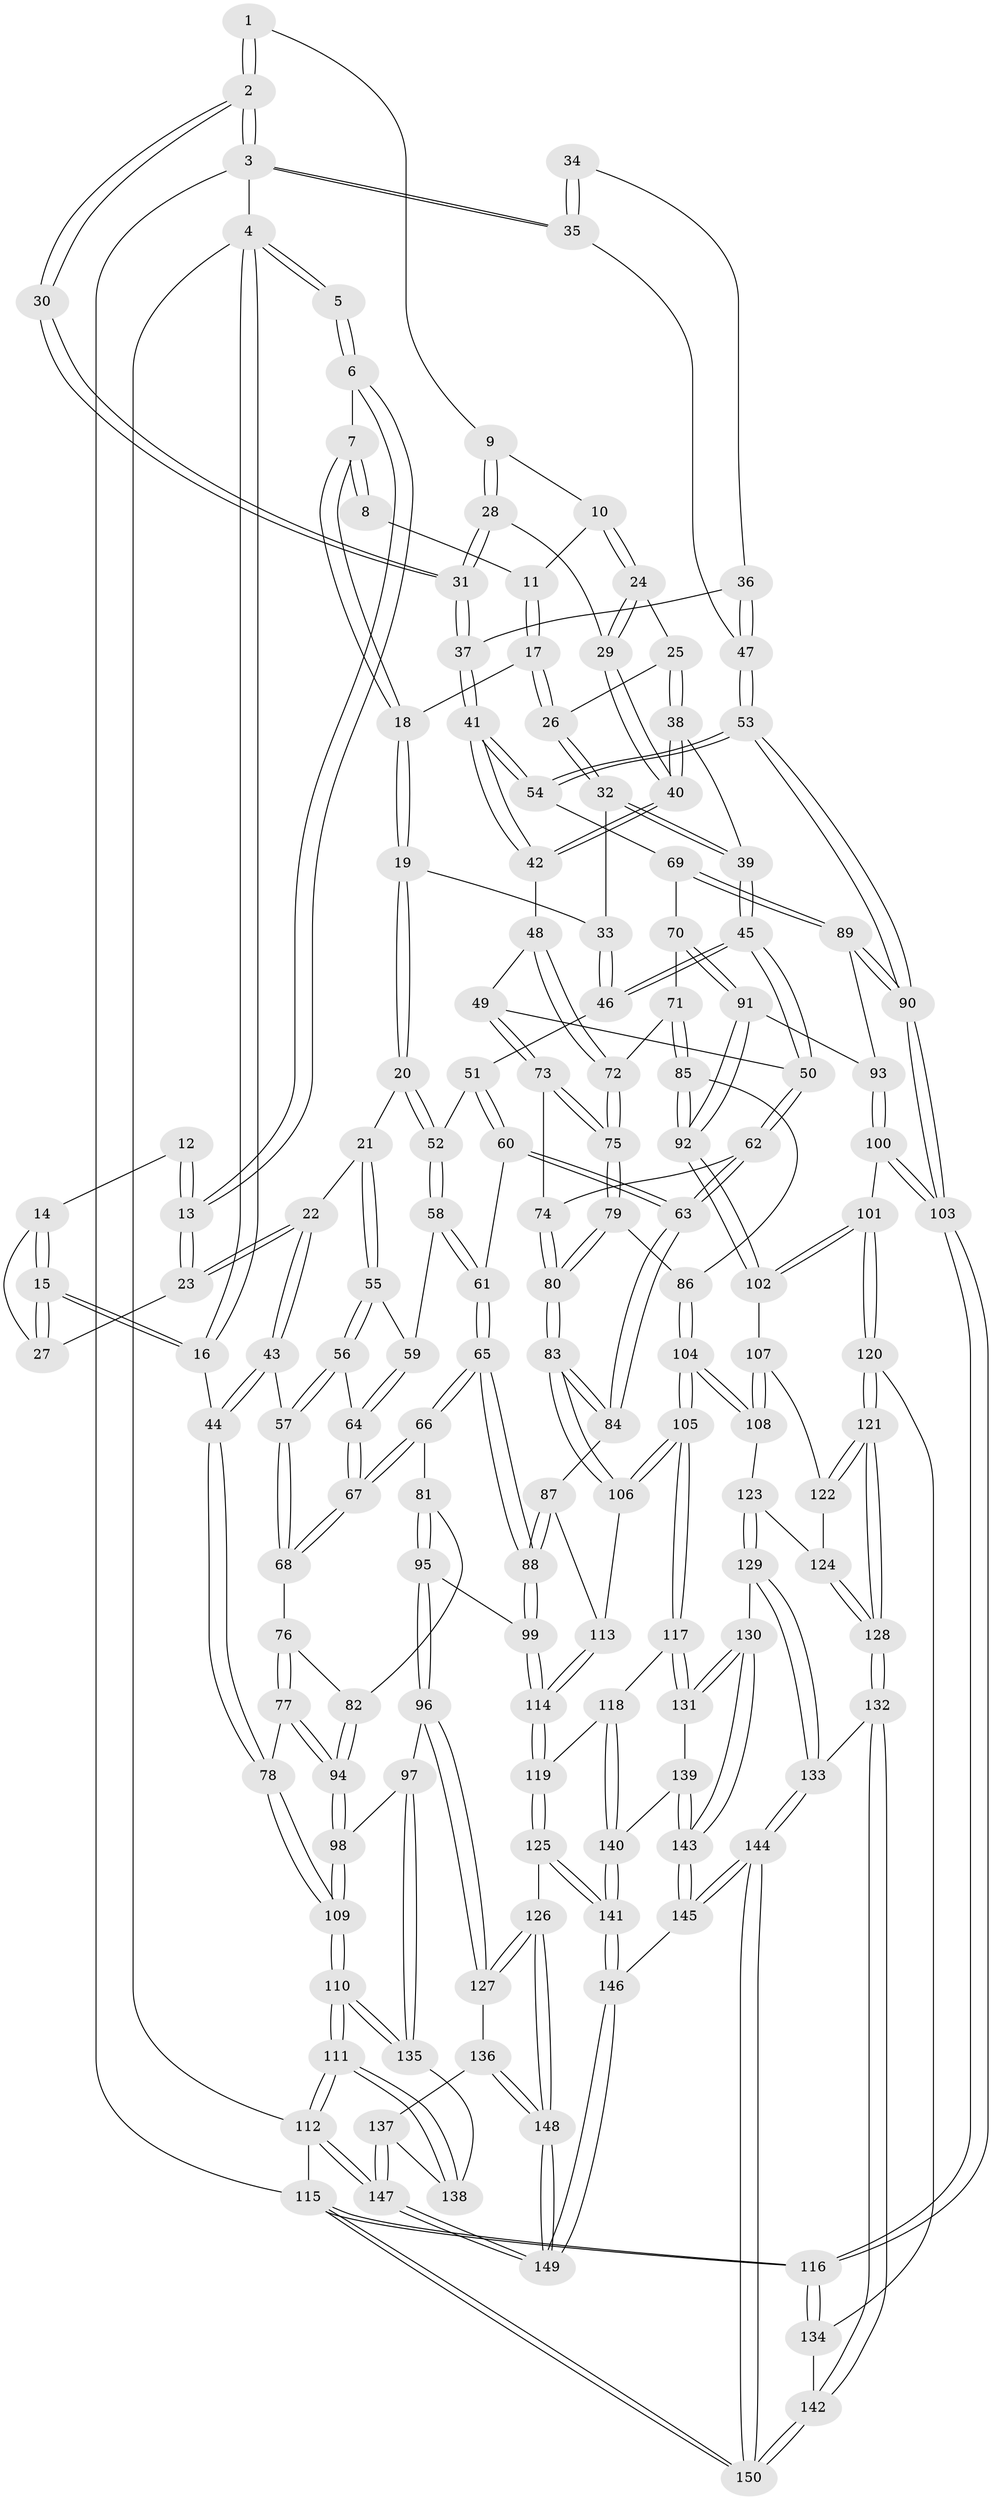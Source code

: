 // Generated by graph-tools (version 1.1) at 2025/01/03/09/25 05:01:32]
// undirected, 150 vertices, 372 edges
graph export_dot {
graph [start="1"]
  node [color=gray90,style=filled];
  1 [pos="+0.7494385055151058+0"];
  2 [pos="+1+0"];
  3 [pos="+1+0"];
  4 [pos="+0+0"];
  5 [pos="+0+0"];
  6 [pos="+0.34259315193942735+0"];
  7 [pos="+0.4106291110061897+0"];
  8 [pos="+0.5049105609628428+0"];
  9 [pos="+0.7344024723118232+0.07590622576418689"];
  10 [pos="+0.6832097432512689+0.08436559837912384"];
  11 [pos="+0.6342912188803609+0.048831764380725756"];
  12 [pos="+0.06765401115588206+0.007450305899458364"];
  13 [pos="+0.18642321901968678+0.14004925797049989"];
  14 [pos="+0.04408781354451171+0.11420108073712688"];
  15 [pos="+0+0.20367275523978826"];
  16 [pos="+0+0.221785747123204"];
  17 [pos="+0.540668570322716+0.13700144928428268"];
  18 [pos="+0.42728610482355384+0"];
  19 [pos="+0.3414624818812407+0.23938941452285337"];
  20 [pos="+0.31375350024782156+0.2514118295465023"];
  21 [pos="+0.2840892262430015+0.2548729075276883"];
  22 [pos="+0.21080212015304128+0.23677360835346312"];
  23 [pos="+0.1847150625340362+0.18368671496505837"];
  24 [pos="+0.6239488231155006+0.18340692760389557"];
  25 [pos="+0.5929992639112482+0.18474471174451015"];
  26 [pos="+0.5452920585912051+0.14937364528260863"];
  27 [pos="+0.176502322127578+0.1817457759001262"];
  28 [pos="+0.8358888313850809+0.14532497301433794"];
  29 [pos="+0.6598192368626887+0.2101191034809486"];
  30 [pos="+0.9624786252811646+0.03793634011991029"];
  31 [pos="+0.838728735252312+0.14626911745372603"];
  32 [pos="+0.4209103703068349+0.2481229244383088"];
  33 [pos="+0.381937153995452+0.24924379024298396"];
  34 [pos="+0.971423837710087+0.22239792548435336"];
  35 [pos="+1+0.20276318913878538"];
  36 [pos="+0.882162815857045+0.27352167831728835"];
  37 [pos="+0.8486421355855406+0.2655131303034646"];
  38 [pos="+0.5478181624245287+0.30170935911634866"];
  39 [pos="+0.5419512988339339+0.3038970848599814"];
  40 [pos="+0.7206208914047495+0.3705348032398384"];
  41 [pos="+0.7660075122721814+0.37644749263609756"];
  42 [pos="+0.7217551854238302+0.371670635334443"];
  43 [pos="+0.09202761880480612+0.35135894994815015"];
  44 [pos="+0+0.3732236482352072"];
  45 [pos="+0.5119248624195747+0.3827281416229248"];
  46 [pos="+0.456991205207366+0.3815890052297645"];
  47 [pos="+1+0.421703923194624"];
  48 [pos="+0.6646520981030797+0.4211389875490699"];
  49 [pos="+0.641783234616462+0.4361602284432202"];
  50 [pos="+0.5246079686090728+0.40994854101568584"];
  51 [pos="+0.4336686760934302+0.4033266974473086"];
  52 [pos="+0.3687875950413079+0.37952529609618507"];
  53 [pos="+1+0.47361993287136267"];
  54 [pos="+0.7944004903272949+0.42054633431491384"];
  55 [pos="+0.27698268441497126+0.38933062448671063"];
  56 [pos="+0.1999491664214574+0.44645680590734116"];
  57 [pos="+0.15340017723115024+0.45573194622604857"];
  58 [pos="+0.3540021010423404+0.45459462409413653"];
  59 [pos="+0.30299432219652617+0.4452263975714974"];
  60 [pos="+0.4173421145468668+0.508212445545988"];
  61 [pos="+0.4080167702126047+0.510169208557052"];
  62 [pos="+0.49032046209061625+0.4995491365532958"];
  63 [pos="+0.4623092241015718+0.5167538154965385"];
  64 [pos="+0.27900335773722934+0.4721475398098563"];
  65 [pos="+0.3332082528136635+0.5933210257343788"];
  66 [pos="+0.2908331166428418+0.564472184925316"];
  67 [pos="+0.2710061638133265+0.5264678292508821"];
  68 [pos="+0.15423322061030023+0.48959780065757696"];
  69 [pos="+0.8008564934996946+0.5177291026756762"];
  70 [pos="+0.7973873017783707+0.5285312201640314"];
  71 [pos="+0.6990098050811722+0.5522643883331302"];
  72 [pos="+0.6885175728432218+0.5502326163814866"];
  73 [pos="+0.6087454961793123+0.49901657801470684"];
  74 [pos="+0.5818134150299034+0.511319151128953"];
  75 [pos="+0.6466190937014435+0.5587045403477101"];
  76 [pos="+0.15397035384523286+0.49030183328155147"];
  77 [pos="+0.03450336233372421+0.5687252877350792"];
  78 [pos="+0+0.4741600349898767"];
  79 [pos="+0.6352491326436076+0.6020074868667101"];
  80 [pos="+0.5619846169103649+0.6233087774792951"];
  81 [pos="+0.21029349143306666+0.5812119296650302"];
  82 [pos="+0.17771155234934097+0.5799582699949593"];
  83 [pos="+0.5425048758886994+0.6399128972515461"];
  84 [pos="+0.5037562333417148+0.6110338479154189"];
  85 [pos="+0.6955106218552989+0.6276922498422971"];
  86 [pos="+0.6713585302168805+0.6309247736929219"];
  87 [pos="+0.41633425916296174+0.6463718916075154"];
  88 [pos="+0.33745912003656786+0.6759926330391554"];
  89 [pos="+0.9748022520697819+0.5584928642664729"];
  90 [pos="+1+0.5613744963330488"];
  91 [pos="+0.7986562455197176+0.555907936131132"];
  92 [pos="+0.7736490577984269+0.6440176318764662"];
  93 [pos="+0.8753515230919794+0.604484987681599"];
  94 [pos="+0.11897420398196858+0.6892532063310118"];
  95 [pos="+0.27434388658720005+0.7269083955816333"];
  96 [pos="+0.20165832146007387+0.758459680727123"];
  97 [pos="+0.14069985603116283+0.7450767929459997"];
  98 [pos="+0.12571871370759705+0.7332274026410609"];
  99 [pos="+0.32943966660872903+0.7078854760620552"];
  100 [pos="+0.9038052735715425+0.7010719460296073"];
  101 [pos="+0.8409330110484362+0.7409366915984134"];
  102 [pos="+0.7949034049583026+0.7185388647711298"];
  103 [pos="+1+0.6160692510771439"];
  104 [pos="+0.6316877632082393+0.755951566863235"];
  105 [pos="+0.5990669550648553+0.771553564115247"];
  106 [pos="+0.542639036089834+0.641479190834306"];
  107 [pos="+0.7585999683249736+0.7344746415392722"];
  108 [pos="+0.6600404289655893+0.7528870240620786"];
  109 [pos="+0+0.798338792669028"];
  110 [pos="+0+0.8373382413941848"];
  111 [pos="+0+0.8812697678220751"];
  112 [pos="+0+1"];
  113 [pos="+0.4868899485183832+0.6809450497770724"];
  114 [pos="+0.38800908309001564+0.7568785825777808"];
  115 [pos="+1+1"];
  116 [pos="+1+0.7875699164407026"];
  117 [pos="+0.5928980791223201+0.7835618369608857"];
  118 [pos="+0.4949228391108262+0.8062939955664552"];
  119 [pos="+0.4164064393359609+0.7955152368849001"];
  120 [pos="+0.8544237245846791+0.7947882857460182"];
  121 [pos="+0.8056241792953132+0.8920452322545852"];
  122 [pos="+0.7419483779622282+0.8133277120780474"];
  123 [pos="+0.7270796004481391+0.8329880660299104"];
  124 [pos="+0.7291788301536815+0.8321786814603143"];
  125 [pos="+0.3911221280551321+0.8660188277765285"];
  126 [pos="+0.26391039240288555+0.9309869195469986"];
  127 [pos="+0.2492889055247748+0.910947218884999"];
  128 [pos="+0.8050415540335327+0.8935577788207403"];
  129 [pos="+0.6658951371040037+0.8878674975468773"];
  130 [pos="+0.6450226864075425+0.8797422841134622"];
  131 [pos="+0.6083585419426192+0.8230172265704924"];
  132 [pos="+0.8037656359557095+0.8988442853901764"];
  133 [pos="+0.7347113009102432+0.9351139347486525"];
  134 [pos="+0.9439897276361555+0.8456328858740929"];
  135 [pos="+0.09850461077587358+0.864478592729602"];
  136 [pos="+0.10606207274068424+0.927317904799845"];
  137 [pos="+0.099729022963343+0.9268936620082409"];
  138 [pos="+0.09280430603782705+0.9019191342826433"];
  139 [pos="+0.5400853415697793+0.9194212057243438"];
  140 [pos="+0.5017177064111571+0.9250663510198336"];
  141 [pos="+0.4521683578257332+1"];
  142 [pos="+0.9083480600495141+0.9893514792170496"];
  143 [pos="+0.5966963756718512+0.9674076088772572"];
  144 [pos="+0.6937684034065484+1"];
  145 [pos="+0.5527142954848178+1"];
  146 [pos="+0.44752722645618753+1"];
  147 [pos="+0+1"];
  148 [pos="+0.2680555861648449+1"];
  149 [pos="+0.29767164467848944+1"];
  150 [pos="+1+1"];
  1 -- 2;
  1 -- 2;
  1 -- 9;
  2 -- 3;
  2 -- 3;
  2 -- 30;
  2 -- 30;
  3 -- 4;
  3 -- 35;
  3 -- 35;
  3 -- 115;
  4 -- 5;
  4 -- 5;
  4 -- 16;
  4 -- 16;
  4 -- 112;
  5 -- 6;
  5 -- 6;
  6 -- 7;
  6 -- 13;
  6 -- 13;
  7 -- 8;
  7 -- 8;
  7 -- 18;
  7 -- 18;
  8 -- 11;
  9 -- 10;
  9 -- 28;
  9 -- 28;
  10 -- 11;
  10 -- 24;
  10 -- 24;
  11 -- 17;
  11 -- 17;
  12 -- 13;
  12 -- 13;
  12 -- 14;
  13 -- 23;
  13 -- 23;
  14 -- 15;
  14 -- 15;
  14 -- 27;
  15 -- 16;
  15 -- 16;
  15 -- 27;
  15 -- 27;
  16 -- 44;
  17 -- 18;
  17 -- 26;
  17 -- 26;
  18 -- 19;
  18 -- 19;
  19 -- 20;
  19 -- 20;
  19 -- 33;
  20 -- 21;
  20 -- 52;
  20 -- 52;
  21 -- 22;
  21 -- 55;
  21 -- 55;
  22 -- 23;
  22 -- 23;
  22 -- 43;
  22 -- 43;
  23 -- 27;
  24 -- 25;
  24 -- 29;
  24 -- 29;
  25 -- 26;
  25 -- 38;
  25 -- 38;
  26 -- 32;
  26 -- 32;
  28 -- 29;
  28 -- 31;
  28 -- 31;
  29 -- 40;
  29 -- 40;
  30 -- 31;
  30 -- 31;
  31 -- 37;
  31 -- 37;
  32 -- 33;
  32 -- 39;
  32 -- 39;
  33 -- 46;
  33 -- 46;
  34 -- 35;
  34 -- 35;
  34 -- 36;
  35 -- 47;
  36 -- 37;
  36 -- 47;
  36 -- 47;
  37 -- 41;
  37 -- 41;
  38 -- 39;
  38 -- 40;
  38 -- 40;
  39 -- 45;
  39 -- 45;
  40 -- 42;
  40 -- 42;
  41 -- 42;
  41 -- 42;
  41 -- 54;
  41 -- 54;
  42 -- 48;
  43 -- 44;
  43 -- 44;
  43 -- 57;
  44 -- 78;
  44 -- 78;
  45 -- 46;
  45 -- 46;
  45 -- 50;
  45 -- 50;
  46 -- 51;
  47 -- 53;
  47 -- 53;
  48 -- 49;
  48 -- 72;
  48 -- 72;
  49 -- 50;
  49 -- 73;
  49 -- 73;
  50 -- 62;
  50 -- 62;
  51 -- 52;
  51 -- 60;
  51 -- 60;
  52 -- 58;
  52 -- 58;
  53 -- 54;
  53 -- 54;
  53 -- 90;
  53 -- 90;
  54 -- 69;
  55 -- 56;
  55 -- 56;
  55 -- 59;
  56 -- 57;
  56 -- 57;
  56 -- 64;
  57 -- 68;
  57 -- 68;
  58 -- 59;
  58 -- 61;
  58 -- 61;
  59 -- 64;
  59 -- 64;
  60 -- 61;
  60 -- 63;
  60 -- 63;
  61 -- 65;
  61 -- 65;
  62 -- 63;
  62 -- 63;
  62 -- 74;
  63 -- 84;
  63 -- 84;
  64 -- 67;
  64 -- 67;
  65 -- 66;
  65 -- 66;
  65 -- 88;
  65 -- 88;
  66 -- 67;
  66 -- 67;
  66 -- 81;
  67 -- 68;
  67 -- 68;
  68 -- 76;
  69 -- 70;
  69 -- 89;
  69 -- 89;
  70 -- 71;
  70 -- 91;
  70 -- 91;
  71 -- 72;
  71 -- 85;
  71 -- 85;
  72 -- 75;
  72 -- 75;
  73 -- 74;
  73 -- 75;
  73 -- 75;
  74 -- 80;
  74 -- 80;
  75 -- 79;
  75 -- 79;
  76 -- 77;
  76 -- 77;
  76 -- 82;
  77 -- 78;
  77 -- 94;
  77 -- 94;
  78 -- 109;
  78 -- 109;
  79 -- 80;
  79 -- 80;
  79 -- 86;
  80 -- 83;
  80 -- 83;
  81 -- 82;
  81 -- 95;
  81 -- 95;
  82 -- 94;
  82 -- 94;
  83 -- 84;
  83 -- 84;
  83 -- 106;
  83 -- 106;
  84 -- 87;
  85 -- 86;
  85 -- 92;
  85 -- 92;
  86 -- 104;
  86 -- 104;
  87 -- 88;
  87 -- 88;
  87 -- 113;
  88 -- 99;
  88 -- 99;
  89 -- 90;
  89 -- 90;
  89 -- 93;
  90 -- 103;
  90 -- 103;
  91 -- 92;
  91 -- 92;
  91 -- 93;
  92 -- 102;
  92 -- 102;
  93 -- 100;
  93 -- 100;
  94 -- 98;
  94 -- 98;
  95 -- 96;
  95 -- 96;
  95 -- 99;
  96 -- 97;
  96 -- 127;
  96 -- 127;
  97 -- 98;
  97 -- 135;
  97 -- 135;
  98 -- 109;
  98 -- 109;
  99 -- 114;
  99 -- 114;
  100 -- 101;
  100 -- 103;
  100 -- 103;
  101 -- 102;
  101 -- 102;
  101 -- 120;
  101 -- 120;
  102 -- 107;
  103 -- 116;
  103 -- 116;
  104 -- 105;
  104 -- 105;
  104 -- 108;
  104 -- 108;
  105 -- 106;
  105 -- 106;
  105 -- 117;
  105 -- 117;
  106 -- 113;
  107 -- 108;
  107 -- 108;
  107 -- 122;
  108 -- 123;
  109 -- 110;
  109 -- 110;
  110 -- 111;
  110 -- 111;
  110 -- 135;
  110 -- 135;
  111 -- 112;
  111 -- 112;
  111 -- 138;
  111 -- 138;
  112 -- 147;
  112 -- 147;
  112 -- 115;
  113 -- 114;
  113 -- 114;
  114 -- 119;
  114 -- 119;
  115 -- 116;
  115 -- 116;
  115 -- 150;
  115 -- 150;
  116 -- 134;
  116 -- 134;
  117 -- 118;
  117 -- 131;
  117 -- 131;
  118 -- 119;
  118 -- 140;
  118 -- 140;
  119 -- 125;
  119 -- 125;
  120 -- 121;
  120 -- 121;
  120 -- 134;
  121 -- 122;
  121 -- 122;
  121 -- 128;
  121 -- 128;
  122 -- 124;
  123 -- 124;
  123 -- 129;
  123 -- 129;
  124 -- 128;
  124 -- 128;
  125 -- 126;
  125 -- 141;
  125 -- 141;
  126 -- 127;
  126 -- 127;
  126 -- 148;
  126 -- 148;
  127 -- 136;
  128 -- 132;
  128 -- 132;
  129 -- 130;
  129 -- 133;
  129 -- 133;
  130 -- 131;
  130 -- 131;
  130 -- 143;
  130 -- 143;
  131 -- 139;
  132 -- 133;
  132 -- 142;
  132 -- 142;
  133 -- 144;
  133 -- 144;
  134 -- 142;
  135 -- 138;
  136 -- 137;
  136 -- 148;
  136 -- 148;
  137 -- 138;
  137 -- 147;
  137 -- 147;
  139 -- 140;
  139 -- 143;
  139 -- 143;
  140 -- 141;
  140 -- 141;
  141 -- 146;
  141 -- 146;
  142 -- 150;
  142 -- 150;
  143 -- 145;
  143 -- 145;
  144 -- 145;
  144 -- 145;
  144 -- 150;
  144 -- 150;
  145 -- 146;
  146 -- 149;
  146 -- 149;
  147 -- 149;
  147 -- 149;
  148 -- 149;
  148 -- 149;
}
